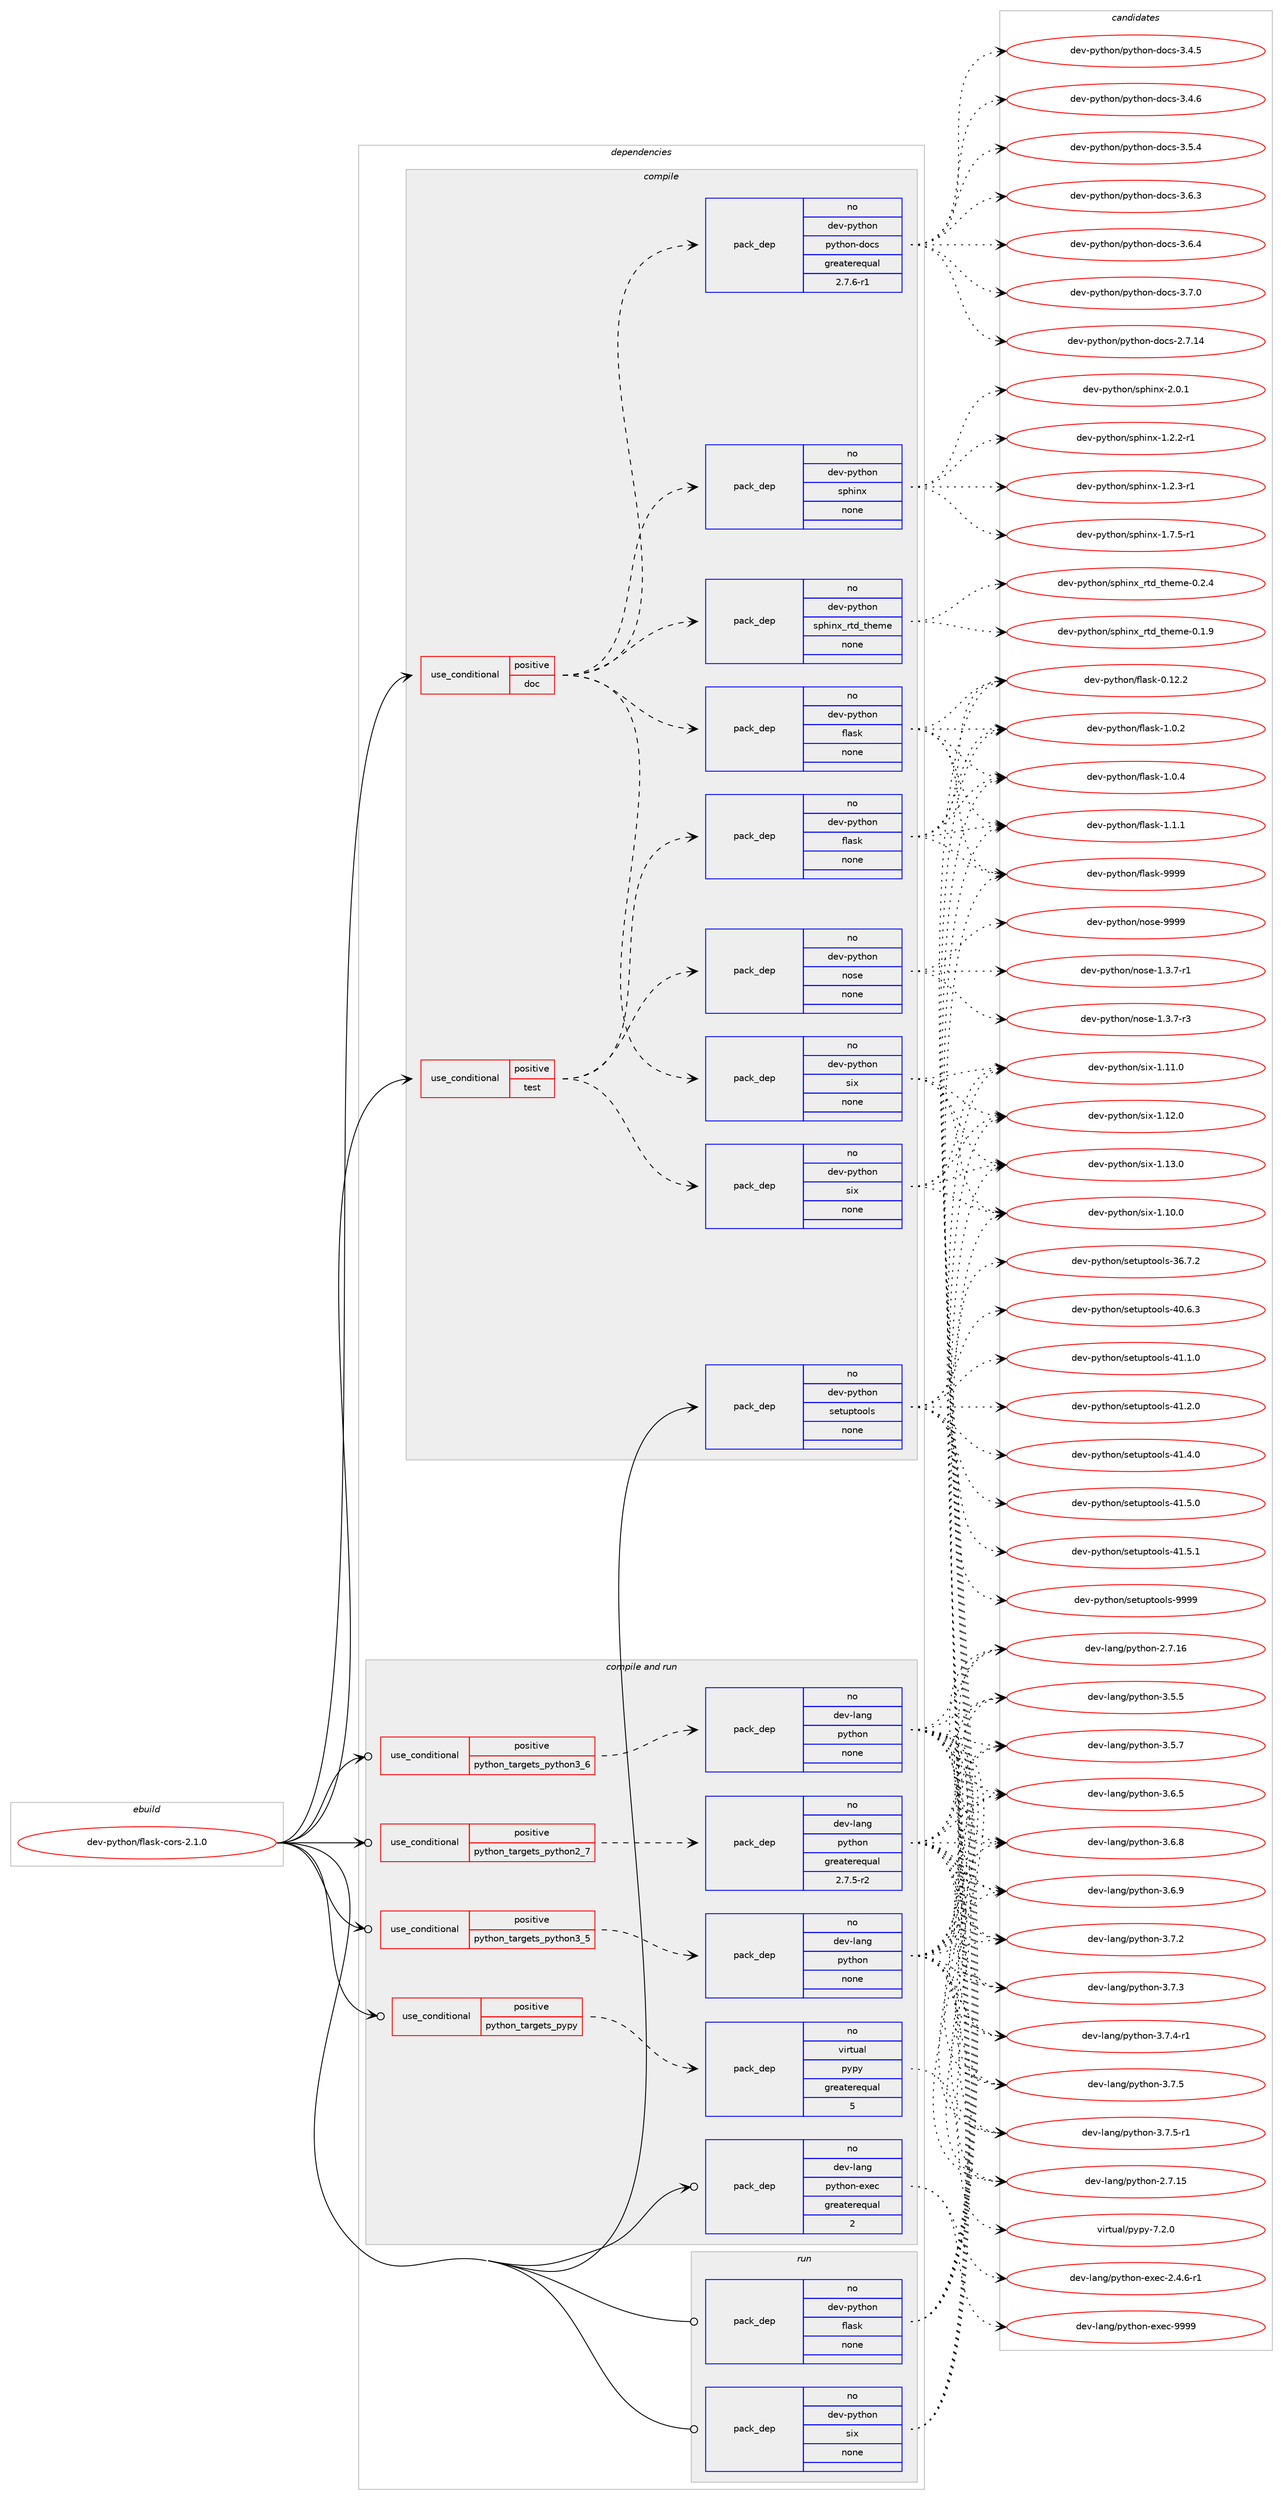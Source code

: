 digraph prolog {

# *************
# Graph options
# *************

newrank=true;
concentrate=true;
compound=true;
graph [rankdir=LR,fontname=Helvetica,fontsize=10,ranksep=1.5];#, ranksep=2.5, nodesep=0.2];
edge  [arrowhead=vee];
node  [fontname=Helvetica,fontsize=10];

# **********
# The ebuild
# **********

subgraph cluster_leftcol {
color=gray;
rank=same;
label=<<i>ebuild</i>>;
id [label="dev-python/flask-cors-2.1.0", color=red, width=4, href="../dev-python/flask-cors-2.1.0.svg"];
}

# ****************
# The dependencies
# ****************

subgraph cluster_midcol {
color=gray;
label=<<i>dependencies</i>>;
subgraph cluster_compile {
fillcolor="#eeeeee";
style=filled;
label=<<i>compile</i>>;
subgraph cond139463 {
dependency604904 [label=<<TABLE BORDER="0" CELLBORDER="1" CELLSPACING="0" CELLPADDING="4"><TR><TD ROWSPAN="3" CELLPADDING="10">use_conditional</TD></TR><TR><TD>positive</TD></TR><TR><TD>doc</TD></TR></TABLE>>, shape=none, color=red];
subgraph pack453644 {
dependency604905 [label=<<TABLE BORDER="0" CELLBORDER="1" CELLSPACING="0" CELLPADDING="4" WIDTH="220"><TR><TD ROWSPAN="6" CELLPADDING="30">pack_dep</TD></TR><TR><TD WIDTH="110">no</TD></TR><TR><TD>dev-python</TD></TR><TR><TD>flask</TD></TR><TR><TD>none</TD></TR><TR><TD></TD></TR></TABLE>>, shape=none, color=blue];
}
dependency604904:e -> dependency604905:w [weight=20,style="dashed",arrowhead="vee"];
subgraph pack453645 {
dependency604906 [label=<<TABLE BORDER="0" CELLBORDER="1" CELLSPACING="0" CELLPADDING="4" WIDTH="220"><TR><TD ROWSPAN="6" CELLPADDING="30">pack_dep</TD></TR><TR><TD WIDTH="110">no</TD></TR><TR><TD>dev-python</TD></TR><TR><TD>six</TD></TR><TR><TD>none</TD></TR><TR><TD></TD></TR></TABLE>>, shape=none, color=blue];
}
dependency604904:e -> dependency604906:w [weight=20,style="dashed",arrowhead="vee"];
subgraph pack453646 {
dependency604907 [label=<<TABLE BORDER="0" CELLBORDER="1" CELLSPACING="0" CELLPADDING="4" WIDTH="220"><TR><TD ROWSPAN="6" CELLPADDING="30">pack_dep</TD></TR><TR><TD WIDTH="110">no</TD></TR><TR><TD>dev-python</TD></TR><TR><TD>sphinx</TD></TR><TR><TD>none</TD></TR><TR><TD></TD></TR></TABLE>>, shape=none, color=blue];
}
dependency604904:e -> dependency604907:w [weight=20,style="dashed",arrowhead="vee"];
subgraph pack453647 {
dependency604908 [label=<<TABLE BORDER="0" CELLBORDER="1" CELLSPACING="0" CELLPADDING="4" WIDTH="220"><TR><TD ROWSPAN="6" CELLPADDING="30">pack_dep</TD></TR><TR><TD WIDTH="110">no</TD></TR><TR><TD>dev-python</TD></TR><TR><TD>python-docs</TD></TR><TR><TD>greaterequal</TD></TR><TR><TD>2.7.6-r1</TD></TR></TABLE>>, shape=none, color=blue];
}
dependency604904:e -> dependency604908:w [weight=20,style="dashed",arrowhead="vee"];
subgraph pack453648 {
dependency604909 [label=<<TABLE BORDER="0" CELLBORDER="1" CELLSPACING="0" CELLPADDING="4" WIDTH="220"><TR><TD ROWSPAN="6" CELLPADDING="30">pack_dep</TD></TR><TR><TD WIDTH="110">no</TD></TR><TR><TD>dev-python</TD></TR><TR><TD>sphinx_rtd_theme</TD></TR><TR><TD>none</TD></TR><TR><TD></TD></TR></TABLE>>, shape=none, color=blue];
}
dependency604904:e -> dependency604909:w [weight=20,style="dashed",arrowhead="vee"];
}
id:e -> dependency604904:w [weight=20,style="solid",arrowhead="vee"];
subgraph cond139464 {
dependency604910 [label=<<TABLE BORDER="0" CELLBORDER="1" CELLSPACING="0" CELLPADDING="4"><TR><TD ROWSPAN="3" CELLPADDING="10">use_conditional</TD></TR><TR><TD>positive</TD></TR><TR><TD>test</TD></TR></TABLE>>, shape=none, color=red];
subgraph pack453649 {
dependency604911 [label=<<TABLE BORDER="0" CELLBORDER="1" CELLSPACING="0" CELLPADDING="4" WIDTH="220"><TR><TD ROWSPAN="6" CELLPADDING="30">pack_dep</TD></TR><TR><TD WIDTH="110">no</TD></TR><TR><TD>dev-python</TD></TR><TR><TD>flask</TD></TR><TR><TD>none</TD></TR><TR><TD></TD></TR></TABLE>>, shape=none, color=blue];
}
dependency604910:e -> dependency604911:w [weight=20,style="dashed",arrowhead="vee"];
subgraph pack453650 {
dependency604912 [label=<<TABLE BORDER="0" CELLBORDER="1" CELLSPACING="0" CELLPADDING="4" WIDTH="220"><TR><TD ROWSPAN="6" CELLPADDING="30">pack_dep</TD></TR><TR><TD WIDTH="110">no</TD></TR><TR><TD>dev-python</TD></TR><TR><TD>six</TD></TR><TR><TD>none</TD></TR><TR><TD></TD></TR></TABLE>>, shape=none, color=blue];
}
dependency604910:e -> dependency604912:w [weight=20,style="dashed",arrowhead="vee"];
subgraph pack453651 {
dependency604913 [label=<<TABLE BORDER="0" CELLBORDER="1" CELLSPACING="0" CELLPADDING="4" WIDTH="220"><TR><TD ROWSPAN="6" CELLPADDING="30">pack_dep</TD></TR><TR><TD WIDTH="110">no</TD></TR><TR><TD>dev-python</TD></TR><TR><TD>nose</TD></TR><TR><TD>none</TD></TR><TR><TD></TD></TR></TABLE>>, shape=none, color=blue];
}
dependency604910:e -> dependency604913:w [weight=20,style="dashed",arrowhead="vee"];
}
id:e -> dependency604910:w [weight=20,style="solid",arrowhead="vee"];
subgraph pack453652 {
dependency604914 [label=<<TABLE BORDER="0" CELLBORDER="1" CELLSPACING="0" CELLPADDING="4" WIDTH="220"><TR><TD ROWSPAN="6" CELLPADDING="30">pack_dep</TD></TR><TR><TD WIDTH="110">no</TD></TR><TR><TD>dev-python</TD></TR><TR><TD>setuptools</TD></TR><TR><TD>none</TD></TR><TR><TD></TD></TR></TABLE>>, shape=none, color=blue];
}
id:e -> dependency604914:w [weight=20,style="solid",arrowhead="vee"];
}
subgraph cluster_compileandrun {
fillcolor="#eeeeee";
style=filled;
label=<<i>compile and run</i>>;
subgraph cond139465 {
dependency604915 [label=<<TABLE BORDER="0" CELLBORDER="1" CELLSPACING="0" CELLPADDING="4"><TR><TD ROWSPAN="3" CELLPADDING="10">use_conditional</TD></TR><TR><TD>positive</TD></TR><TR><TD>python_targets_pypy</TD></TR></TABLE>>, shape=none, color=red];
subgraph pack453653 {
dependency604916 [label=<<TABLE BORDER="0" CELLBORDER="1" CELLSPACING="0" CELLPADDING="4" WIDTH="220"><TR><TD ROWSPAN="6" CELLPADDING="30">pack_dep</TD></TR><TR><TD WIDTH="110">no</TD></TR><TR><TD>virtual</TD></TR><TR><TD>pypy</TD></TR><TR><TD>greaterequal</TD></TR><TR><TD>5</TD></TR></TABLE>>, shape=none, color=blue];
}
dependency604915:e -> dependency604916:w [weight=20,style="dashed",arrowhead="vee"];
}
id:e -> dependency604915:w [weight=20,style="solid",arrowhead="odotvee"];
subgraph cond139466 {
dependency604917 [label=<<TABLE BORDER="0" CELLBORDER="1" CELLSPACING="0" CELLPADDING="4"><TR><TD ROWSPAN="3" CELLPADDING="10">use_conditional</TD></TR><TR><TD>positive</TD></TR><TR><TD>python_targets_python2_7</TD></TR></TABLE>>, shape=none, color=red];
subgraph pack453654 {
dependency604918 [label=<<TABLE BORDER="0" CELLBORDER="1" CELLSPACING="0" CELLPADDING="4" WIDTH="220"><TR><TD ROWSPAN="6" CELLPADDING="30">pack_dep</TD></TR><TR><TD WIDTH="110">no</TD></TR><TR><TD>dev-lang</TD></TR><TR><TD>python</TD></TR><TR><TD>greaterequal</TD></TR><TR><TD>2.7.5-r2</TD></TR></TABLE>>, shape=none, color=blue];
}
dependency604917:e -> dependency604918:w [weight=20,style="dashed",arrowhead="vee"];
}
id:e -> dependency604917:w [weight=20,style="solid",arrowhead="odotvee"];
subgraph cond139467 {
dependency604919 [label=<<TABLE BORDER="0" CELLBORDER="1" CELLSPACING="0" CELLPADDING="4"><TR><TD ROWSPAN="3" CELLPADDING="10">use_conditional</TD></TR><TR><TD>positive</TD></TR><TR><TD>python_targets_python3_5</TD></TR></TABLE>>, shape=none, color=red];
subgraph pack453655 {
dependency604920 [label=<<TABLE BORDER="0" CELLBORDER="1" CELLSPACING="0" CELLPADDING="4" WIDTH="220"><TR><TD ROWSPAN="6" CELLPADDING="30">pack_dep</TD></TR><TR><TD WIDTH="110">no</TD></TR><TR><TD>dev-lang</TD></TR><TR><TD>python</TD></TR><TR><TD>none</TD></TR><TR><TD></TD></TR></TABLE>>, shape=none, color=blue];
}
dependency604919:e -> dependency604920:w [weight=20,style="dashed",arrowhead="vee"];
}
id:e -> dependency604919:w [weight=20,style="solid",arrowhead="odotvee"];
subgraph cond139468 {
dependency604921 [label=<<TABLE BORDER="0" CELLBORDER="1" CELLSPACING="0" CELLPADDING="4"><TR><TD ROWSPAN="3" CELLPADDING="10">use_conditional</TD></TR><TR><TD>positive</TD></TR><TR><TD>python_targets_python3_6</TD></TR></TABLE>>, shape=none, color=red];
subgraph pack453656 {
dependency604922 [label=<<TABLE BORDER="0" CELLBORDER="1" CELLSPACING="0" CELLPADDING="4" WIDTH="220"><TR><TD ROWSPAN="6" CELLPADDING="30">pack_dep</TD></TR><TR><TD WIDTH="110">no</TD></TR><TR><TD>dev-lang</TD></TR><TR><TD>python</TD></TR><TR><TD>none</TD></TR><TR><TD></TD></TR></TABLE>>, shape=none, color=blue];
}
dependency604921:e -> dependency604922:w [weight=20,style="dashed",arrowhead="vee"];
}
id:e -> dependency604921:w [weight=20,style="solid",arrowhead="odotvee"];
subgraph pack453657 {
dependency604923 [label=<<TABLE BORDER="0" CELLBORDER="1" CELLSPACING="0" CELLPADDING="4" WIDTH="220"><TR><TD ROWSPAN="6" CELLPADDING="30">pack_dep</TD></TR><TR><TD WIDTH="110">no</TD></TR><TR><TD>dev-lang</TD></TR><TR><TD>python-exec</TD></TR><TR><TD>greaterequal</TD></TR><TR><TD>2</TD></TR></TABLE>>, shape=none, color=blue];
}
id:e -> dependency604923:w [weight=20,style="solid",arrowhead="odotvee"];
}
subgraph cluster_run {
fillcolor="#eeeeee";
style=filled;
label=<<i>run</i>>;
subgraph pack453658 {
dependency604924 [label=<<TABLE BORDER="0" CELLBORDER="1" CELLSPACING="0" CELLPADDING="4" WIDTH="220"><TR><TD ROWSPAN="6" CELLPADDING="30">pack_dep</TD></TR><TR><TD WIDTH="110">no</TD></TR><TR><TD>dev-python</TD></TR><TR><TD>flask</TD></TR><TR><TD>none</TD></TR><TR><TD></TD></TR></TABLE>>, shape=none, color=blue];
}
id:e -> dependency604924:w [weight=20,style="solid",arrowhead="odot"];
subgraph pack453659 {
dependency604925 [label=<<TABLE BORDER="0" CELLBORDER="1" CELLSPACING="0" CELLPADDING="4" WIDTH="220"><TR><TD ROWSPAN="6" CELLPADDING="30">pack_dep</TD></TR><TR><TD WIDTH="110">no</TD></TR><TR><TD>dev-python</TD></TR><TR><TD>six</TD></TR><TR><TD>none</TD></TR><TR><TD></TD></TR></TABLE>>, shape=none, color=blue];
}
id:e -> dependency604925:w [weight=20,style="solid",arrowhead="odot"];
}
}

# **************
# The candidates
# **************

subgraph cluster_choices {
rank=same;
color=gray;
label=<<i>candidates</i>>;

subgraph choice453644 {
color=black;
nodesep=1;
choice10010111845112121116104111110471021089711510745484649504650 [label="dev-python/flask-0.12.2", color=red, width=4,href="../dev-python/flask-0.12.2.svg"];
choice100101118451121211161041111104710210897115107454946484650 [label="dev-python/flask-1.0.2", color=red, width=4,href="../dev-python/flask-1.0.2.svg"];
choice100101118451121211161041111104710210897115107454946484652 [label="dev-python/flask-1.0.4", color=red, width=4,href="../dev-python/flask-1.0.4.svg"];
choice100101118451121211161041111104710210897115107454946494649 [label="dev-python/flask-1.1.1", color=red, width=4,href="../dev-python/flask-1.1.1.svg"];
choice1001011184511212111610411111047102108971151074557575757 [label="dev-python/flask-9999", color=red, width=4,href="../dev-python/flask-9999.svg"];
dependency604905:e -> choice10010111845112121116104111110471021089711510745484649504650:w [style=dotted,weight="100"];
dependency604905:e -> choice100101118451121211161041111104710210897115107454946484650:w [style=dotted,weight="100"];
dependency604905:e -> choice100101118451121211161041111104710210897115107454946484652:w [style=dotted,weight="100"];
dependency604905:e -> choice100101118451121211161041111104710210897115107454946494649:w [style=dotted,weight="100"];
dependency604905:e -> choice1001011184511212111610411111047102108971151074557575757:w [style=dotted,weight="100"];
}
subgraph choice453645 {
color=black;
nodesep=1;
choice100101118451121211161041111104711510512045494649484648 [label="dev-python/six-1.10.0", color=red, width=4,href="../dev-python/six-1.10.0.svg"];
choice100101118451121211161041111104711510512045494649494648 [label="dev-python/six-1.11.0", color=red, width=4,href="../dev-python/six-1.11.0.svg"];
choice100101118451121211161041111104711510512045494649504648 [label="dev-python/six-1.12.0", color=red, width=4,href="../dev-python/six-1.12.0.svg"];
choice100101118451121211161041111104711510512045494649514648 [label="dev-python/six-1.13.0", color=red, width=4,href="../dev-python/six-1.13.0.svg"];
dependency604906:e -> choice100101118451121211161041111104711510512045494649484648:w [style=dotted,weight="100"];
dependency604906:e -> choice100101118451121211161041111104711510512045494649494648:w [style=dotted,weight="100"];
dependency604906:e -> choice100101118451121211161041111104711510512045494649504648:w [style=dotted,weight="100"];
dependency604906:e -> choice100101118451121211161041111104711510512045494649514648:w [style=dotted,weight="100"];
}
subgraph choice453646 {
color=black;
nodesep=1;
choice10010111845112121116104111110471151121041051101204549465046504511449 [label="dev-python/sphinx-1.2.2-r1", color=red, width=4,href="../dev-python/sphinx-1.2.2-r1.svg"];
choice10010111845112121116104111110471151121041051101204549465046514511449 [label="dev-python/sphinx-1.2.3-r1", color=red, width=4,href="../dev-python/sphinx-1.2.3-r1.svg"];
choice10010111845112121116104111110471151121041051101204549465546534511449 [label="dev-python/sphinx-1.7.5-r1", color=red, width=4,href="../dev-python/sphinx-1.7.5-r1.svg"];
choice1001011184511212111610411111047115112104105110120455046484649 [label="dev-python/sphinx-2.0.1", color=red, width=4,href="../dev-python/sphinx-2.0.1.svg"];
dependency604907:e -> choice10010111845112121116104111110471151121041051101204549465046504511449:w [style=dotted,weight="100"];
dependency604907:e -> choice10010111845112121116104111110471151121041051101204549465046514511449:w [style=dotted,weight="100"];
dependency604907:e -> choice10010111845112121116104111110471151121041051101204549465546534511449:w [style=dotted,weight="100"];
dependency604907:e -> choice1001011184511212111610411111047115112104105110120455046484649:w [style=dotted,weight="100"];
}
subgraph choice453647 {
color=black;
nodesep=1;
choice1001011184511212111610411111047112121116104111110451001119911545504655464952 [label="dev-python/python-docs-2.7.14", color=red, width=4,href="../dev-python/python-docs-2.7.14.svg"];
choice10010111845112121116104111110471121211161041111104510011199115455146524653 [label="dev-python/python-docs-3.4.5", color=red, width=4,href="../dev-python/python-docs-3.4.5.svg"];
choice10010111845112121116104111110471121211161041111104510011199115455146524654 [label="dev-python/python-docs-3.4.6", color=red, width=4,href="../dev-python/python-docs-3.4.6.svg"];
choice10010111845112121116104111110471121211161041111104510011199115455146534652 [label="dev-python/python-docs-3.5.4", color=red, width=4,href="../dev-python/python-docs-3.5.4.svg"];
choice10010111845112121116104111110471121211161041111104510011199115455146544651 [label="dev-python/python-docs-3.6.3", color=red, width=4,href="../dev-python/python-docs-3.6.3.svg"];
choice10010111845112121116104111110471121211161041111104510011199115455146544652 [label="dev-python/python-docs-3.6.4", color=red, width=4,href="../dev-python/python-docs-3.6.4.svg"];
choice10010111845112121116104111110471121211161041111104510011199115455146554648 [label="dev-python/python-docs-3.7.0", color=red, width=4,href="../dev-python/python-docs-3.7.0.svg"];
dependency604908:e -> choice1001011184511212111610411111047112121116104111110451001119911545504655464952:w [style=dotted,weight="100"];
dependency604908:e -> choice10010111845112121116104111110471121211161041111104510011199115455146524653:w [style=dotted,weight="100"];
dependency604908:e -> choice10010111845112121116104111110471121211161041111104510011199115455146524654:w [style=dotted,weight="100"];
dependency604908:e -> choice10010111845112121116104111110471121211161041111104510011199115455146534652:w [style=dotted,weight="100"];
dependency604908:e -> choice10010111845112121116104111110471121211161041111104510011199115455146544651:w [style=dotted,weight="100"];
dependency604908:e -> choice10010111845112121116104111110471121211161041111104510011199115455146544652:w [style=dotted,weight="100"];
dependency604908:e -> choice10010111845112121116104111110471121211161041111104510011199115455146554648:w [style=dotted,weight="100"];
}
subgraph choice453648 {
color=black;
nodesep=1;
choice10010111845112121116104111110471151121041051101209511411610095116104101109101454846494657 [label="dev-python/sphinx_rtd_theme-0.1.9", color=red, width=4,href="../dev-python/sphinx_rtd_theme-0.1.9.svg"];
choice10010111845112121116104111110471151121041051101209511411610095116104101109101454846504652 [label="dev-python/sphinx_rtd_theme-0.2.4", color=red, width=4,href="../dev-python/sphinx_rtd_theme-0.2.4.svg"];
dependency604909:e -> choice10010111845112121116104111110471151121041051101209511411610095116104101109101454846494657:w [style=dotted,weight="100"];
dependency604909:e -> choice10010111845112121116104111110471151121041051101209511411610095116104101109101454846504652:w [style=dotted,weight="100"];
}
subgraph choice453649 {
color=black;
nodesep=1;
choice10010111845112121116104111110471021089711510745484649504650 [label="dev-python/flask-0.12.2", color=red, width=4,href="../dev-python/flask-0.12.2.svg"];
choice100101118451121211161041111104710210897115107454946484650 [label="dev-python/flask-1.0.2", color=red, width=4,href="../dev-python/flask-1.0.2.svg"];
choice100101118451121211161041111104710210897115107454946484652 [label="dev-python/flask-1.0.4", color=red, width=4,href="../dev-python/flask-1.0.4.svg"];
choice100101118451121211161041111104710210897115107454946494649 [label="dev-python/flask-1.1.1", color=red, width=4,href="../dev-python/flask-1.1.1.svg"];
choice1001011184511212111610411111047102108971151074557575757 [label="dev-python/flask-9999", color=red, width=4,href="../dev-python/flask-9999.svg"];
dependency604911:e -> choice10010111845112121116104111110471021089711510745484649504650:w [style=dotted,weight="100"];
dependency604911:e -> choice100101118451121211161041111104710210897115107454946484650:w [style=dotted,weight="100"];
dependency604911:e -> choice100101118451121211161041111104710210897115107454946484652:w [style=dotted,weight="100"];
dependency604911:e -> choice100101118451121211161041111104710210897115107454946494649:w [style=dotted,weight="100"];
dependency604911:e -> choice1001011184511212111610411111047102108971151074557575757:w [style=dotted,weight="100"];
}
subgraph choice453650 {
color=black;
nodesep=1;
choice100101118451121211161041111104711510512045494649484648 [label="dev-python/six-1.10.0", color=red, width=4,href="../dev-python/six-1.10.0.svg"];
choice100101118451121211161041111104711510512045494649494648 [label="dev-python/six-1.11.0", color=red, width=4,href="../dev-python/six-1.11.0.svg"];
choice100101118451121211161041111104711510512045494649504648 [label="dev-python/six-1.12.0", color=red, width=4,href="../dev-python/six-1.12.0.svg"];
choice100101118451121211161041111104711510512045494649514648 [label="dev-python/six-1.13.0", color=red, width=4,href="../dev-python/six-1.13.0.svg"];
dependency604912:e -> choice100101118451121211161041111104711510512045494649484648:w [style=dotted,weight="100"];
dependency604912:e -> choice100101118451121211161041111104711510512045494649494648:w [style=dotted,weight="100"];
dependency604912:e -> choice100101118451121211161041111104711510512045494649504648:w [style=dotted,weight="100"];
dependency604912:e -> choice100101118451121211161041111104711510512045494649514648:w [style=dotted,weight="100"];
}
subgraph choice453651 {
color=black;
nodesep=1;
choice10010111845112121116104111110471101111151014549465146554511449 [label="dev-python/nose-1.3.7-r1", color=red, width=4,href="../dev-python/nose-1.3.7-r1.svg"];
choice10010111845112121116104111110471101111151014549465146554511451 [label="dev-python/nose-1.3.7-r3", color=red, width=4,href="../dev-python/nose-1.3.7-r3.svg"];
choice10010111845112121116104111110471101111151014557575757 [label="dev-python/nose-9999", color=red, width=4,href="../dev-python/nose-9999.svg"];
dependency604913:e -> choice10010111845112121116104111110471101111151014549465146554511449:w [style=dotted,weight="100"];
dependency604913:e -> choice10010111845112121116104111110471101111151014549465146554511451:w [style=dotted,weight="100"];
dependency604913:e -> choice10010111845112121116104111110471101111151014557575757:w [style=dotted,weight="100"];
}
subgraph choice453652 {
color=black;
nodesep=1;
choice100101118451121211161041111104711510111611711211611111110811545515446554650 [label="dev-python/setuptools-36.7.2", color=red, width=4,href="../dev-python/setuptools-36.7.2.svg"];
choice100101118451121211161041111104711510111611711211611111110811545524846544651 [label="dev-python/setuptools-40.6.3", color=red, width=4,href="../dev-python/setuptools-40.6.3.svg"];
choice100101118451121211161041111104711510111611711211611111110811545524946494648 [label="dev-python/setuptools-41.1.0", color=red, width=4,href="../dev-python/setuptools-41.1.0.svg"];
choice100101118451121211161041111104711510111611711211611111110811545524946504648 [label="dev-python/setuptools-41.2.0", color=red, width=4,href="../dev-python/setuptools-41.2.0.svg"];
choice100101118451121211161041111104711510111611711211611111110811545524946524648 [label="dev-python/setuptools-41.4.0", color=red, width=4,href="../dev-python/setuptools-41.4.0.svg"];
choice100101118451121211161041111104711510111611711211611111110811545524946534648 [label="dev-python/setuptools-41.5.0", color=red, width=4,href="../dev-python/setuptools-41.5.0.svg"];
choice100101118451121211161041111104711510111611711211611111110811545524946534649 [label="dev-python/setuptools-41.5.1", color=red, width=4,href="../dev-python/setuptools-41.5.1.svg"];
choice10010111845112121116104111110471151011161171121161111111081154557575757 [label="dev-python/setuptools-9999", color=red, width=4,href="../dev-python/setuptools-9999.svg"];
dependency604914:e -> choice100101118451121211161041111104711510111611711211611111110811545515446554650:w [style=dotted,weight="100"];
dependency604914:e -> choice100101118451121211161041111104711510111611711211611111110811545524846544651:w [style=dotted,weight="100"];
dependency604914:e -> choice100101118451121211161041111104711510111611711211611111110811545524946494648:w [style=dotted,weight="100"];
dependency604914:e -> choice100101118451121211161041111104711510111611711211611111110811545524946504648:w [style=dotted,weight="100"];
dependency604914:e -> choice100101118451121211161041111104711510111611711211611111110811545524946524648:w [style=dotted,weight="100"];
dependency604914:e -> choice100101118451121211161041111104711510111611711211611111110811545524946534648:w [style=dotted,weight="100"];
dependency604914:e -> choice100101118451121211161041111104711510111611711211611111110811545524946534649:w [style=dotted,weight="100"];
dependency604914:e -> choice10010111845112121116104111110471151011161171121161111111081154557575757:w [style=dotted,weight="100"];
}
subgraph choice453653 {
color=black;
nodesep=1;
choice1181051141161179710847112121112121455546504648 [label="virtual/pypy-7.2.0", color=red, width=4,href="../virtual/pypy-7.2.0.svg"];
dependency604916:e -> choice1181051141161179710847112121112121455546504648:w [style=dotted,weight="100"];
}
subgraph choice453654 {
color=black;
nodesep=1;
choice10010111845108971101034711212111610411111045504655464953 [label="dev-lang/python-2.7.15", color=red, width=4,href="../dev-lang/python-2.7.15.svg"];
choice10010111845108971101034711212111610411111045504655464954 [label="dev-lang/python-2.7.16", color=red, width=4,href="../dev-lang/python-2.7.16.svg"];
choice100101118451089711010347112121116104111110455146534653 [label="dev-lang/python-3.5.5", color=red, width=4,href="../dev-lang/python-3.5.5.svg"];
choice100101118451089711010347112121116104111110455146534655 [label="dev-lang/python-3.5.7", color=red, width=4,href="../dev-lang/python-3.5.7.svg"];
choice100101118451089711010347112121116104111110455146544653 [label="dev-lang/python-3.6.5", color=red, width=4,href="../dev-lang/python-3.6.5.svg"];
choice100101118451089711010347112121116104111110455146544656 [label="dev-lang/python-3.6.8", color=red, width=4,href="../dev-lang/python-3.6.8.svg"];
choice100101118451089711010347112121116104111110455146544657 [label="dev-lang/python-3.6.9", color=red, width=4,href="../dev-lang/python-3.6.9.svg"];
choice100101118451089711010347112121116104111110455146554650 [label="dev-lang/python-3.7.2", color=red, width=4,href="../dev-lang/python-3.7.2.svg"];
choice100101118451089711010347112121116104111110455146554651 [label="dev-lang/python-3.7.3", color=red, width=4,href="../dev-lang/python-3.7.3.svg"];
choice1001011184510897110103471121211161041111104551465546524511449 [label="dev-lang/python-3.7.4-r1", color=red, width=4,href="../dev-lang/python-3.7.4-r1.svg"];
choice100101118451089711010347112121116104111110455146554653 [label="dev-lang/python-3.7.5", color=red, width=4,href="../dev-lang/python-3.7.5.svg"];
choice1001011184510897110103471121211161041111104551465546534511449 [label="dev-lang/python-3.7.5-r1", color=red, width=4,href="../dev-lang/python-3.7.5-r1.svg"];
dependency604918:e -> choice10010111845108971101034711212111610411111045504655464953:w [style=dotted,weight="100"];
dependency604918:e -> choice10010111845108971101034711212111610411111045504655464954:w [style=dotted,weight="100"];
dependency604918:e -> choice100101118451089711010347112121116104111110455146534653:w [style=dotted,weight="100"];
dependency604918:e -> choice100101118451089711010347112121116104111110455146534655:w [style=dotted,weight="100"];
dependency604918:e -> choice100101118451089711010347112121116104111110455146544653:w [style=dotted,weight="100"];
dependency604918:e -> choice100101118451089711010347112121116104111110455146544656:w [style=dotted,weight="100"];
dependency604918:e -> choice100101118451089711010347112121116104111110455146544657:w [style=dotted,weight="100"];
dependency604918:e -> choice100101118451089711010347112121116104111110455146554650:w [style=dotted,weight="100"];
dependency604918:e -> choice100101118451089711010347112121116104111110455146554651:w [style=dotted,weight="100"];
dependency604918:e -> choice1001011184510897110103471121211161041111104551465546524511449:w [style=dotted,weight="100"];
dependency604918:e -> choice100101118451089711010347112121116104111110455146554653:w [style=dotted,weight="100"];
dependency604918:e -> choice1001011184510897110103471121211161041111104551465546534511449:w [style=dotted,weight="100"];
}
subgraph choice453655 {
color=black;
nodesep=1;
choice10010111845108971101034711212111610411111045504655464953 [label="dev-lang/python-2.7.15", color=red, width=4,href="../dev-lang/python-2.7.15.svg"];
choice10010111845108971101034711212111610411111045504655464954 [label="dev-lang/python-2.7.16", color=red, width=4,href="../dev-lang/python-2.7.16.svg"];
choice100101118451089711010347112121116104111110455146534653 [label="dev-lang/python-3.5.5", color=red, width=4,href="../dev-lang/python-3.5.5.svg"];
choice100101118451089711010347112121116104111110455146534655 [label="dev-lang/python-3.5.7", color=red, width=4,href="../dev-lang/python-3.5.7.svg"];
choice100101118451089711010347112121116104111110455146544653 [label="dev-lang/python-3.6.5", color=red, width=4,href="../dev-lang/python-3.6.5.svg"];
choice100101118451089711010347112121116104111110455146544656 [label="dev-lang/python-3.6.8", color=red, width=4,href="../dev-lang/python-3.6.8.svg"];
choice100101118451089711010347112121116104111110455146544657 [label="dev-lang/python-3.6.9", color=red, width=4,href="../dev-lang/python-3.6.9.svg"];
choice100101118451089711010347112121116104111110455146554650 [label="dev-lang/python-3.7.2", color=red, width=4,href="../dev-lang/python-3.7.2.svg"];
choice100101118451089711010347112121116104111110455146554651 [label="dev-lang/python-3.7.3", color=red, width=4,href="../dev-lang/python-3.7.3.svg"];
choice1001011184510897110103471121211161041111104551465546524511449 [label="dev-lang/python-3.7.4-r1", color=red, width=4,href="../dev-lang/python-3.7.4-r1.svg"];
choice100101118451089711010347112121116104111110455146554653 [label="dev-lang/python-3.7.5", color=red, width=4,href="../dev-lang/python-3.7.5.svg"];
choice1001011184510897110103471121211161041111104551465546534511449 [label="dev-lang/python-3.7.5-r1", color=red, width=4,href="../dev-lang/python-3.7.5-r1.svg"];
dependency604920:e -> choice10010111845108971101034711212111610411111045504655464953:w [style=dotted,weight="100"];
dependency604920:e -> choice10010111845108971101034711212111610411111045504655464954:w [style=dotted,weight="100"];
dependency604920:e -> choice100101118451089711010347112121116104111110455146534653:w [style=dotted,weight="100"];
dependency604920:e -> choice100101118451089711010347112121116104111110455146534655:w [style=dotted,weight="100"];
dependency604920:e -> choice100101118451089711010347112121116104111110455146544653:w [style=dotted,weight="100"];
dependency604920:e -> choice100101118451089711010347112121116104111110455146544656:w [style=dotted,weight="100"];
dependency604920:e -> choice100101118451089711010347112121116104111110455146544657:w [style=dotted,weight="100"];
dependency604920:e -> choice100101118451089711010347112121116104111110455146554650:w [style=dotted,weight="100"];
dependency604920:e -> choice100101118451089711010347112121116104111110455146554651:w [style=dotted,weight="100"];
dependency604920:e -> choice1001011184510897110103471121211161041111104551465546524511449:w [style=dotted,weight="100"];
dependency604920:e -> choice100101118451089711010347112121116104111110455146554653:w [style=dotted,weight="100"];
dependency604920:e -> choice1001011184510897110103471121211161041111104551465546534511449:w [style=dotted,weight="100"];
}
subgraph choice453656 {
color=black;
nodesep=1;
choice10010111845108971101034711212111610411111045504655464953 [label="dev-lang/python-2.7.15", color=red, width=4,href="../dev-lang/python-2.7.15.svg"];
choice10010111845108971101034711212111610411111045504655464954 [label="dev-lang/python-2.7.16", color=red, width=4,href="../dev-lang/python-2.7.16.svg"];
choice100101118451089711010347112121116104111110455146534653 [label="dev-lang/python-3.5.5", color=red, width=4,href="../dev-lang/python-3.5.5.svg"];
choice100101118451089711010347112121116104111110455146534655 [label="dev-lang/python-3.5.7", color=red, width=4,href="../dev-lang/python-3.5.7.svg"];
choice100101118451089711010347112121116104111110455146544653 [label="dev-lang/python-3.6.5", color=red, width=4,href="../dev-lang/python-3.6.5.svg"];
choice100101118451089711010347112121116104111110455146544656 [label="dev-lang/python-3.6.8", color=red, width=4,href="../dev-lang/python-3.6.8.svg"];
choice100101118451089711010347112121116104111110455146544657 [label="dev-lang/python-3.6.9", color=red, width=4,href="../dev-lang/python-3.6.9.svg"];
choice100101118451089711010347112121116104111110455146554650 [label="dev-lang/python-3.7.2", color=red, width=4,href="../dev-lang/python-3.7.2.svg"];
choice100101118451089711010347112121116104111110455146554651 [label="dev-lang/python-3.7.3", color=red, width=4,href="../dev-lang/python-3.7.3.svg"];
choice1001011184510897110103471121211161041111104551465546524511449 [label="dev-lang/python-3.7.4-r1", color=red, width=4,href="../dev-lang/python-3.7.4-r1.svg"];
choice100101118451089711010347112121116104111110455146554653 [label="dev-lang/python-3.7.5", color=red, width=4,href="../dev-lang/python-3.7.5.svg"];
choice1001011184510897110103471121211161041111104551465546534511449 [label="dev-lang/python-3.7.5-r1", color=red, width=4,href="../dev-lang/python-3.7.5-r1.svg"];
dependency604922:e -> choice10010111845108971101034711212111610411111045504655464953:w [style=dotted,weight="100"];
dependency604922:e -> choice10010111845108971101034711212111610411111045504655464954:w [style=dotted,weight="100"];
dependency604922:e -> choice100101118451089711010347112121116104111110455146534653:w [style=dotted,weight="100"];
dependency604922:e -> choice100101118451089711010347112121116104111110455146534655:w [style=dotted,weight="100"];
dependency604922:e -> choice100101118451089711010347112121116104111110455146544653:w [style=dotted,weight="100"];
dependency604922:e -> choice100101118451089711010347112121116104111110455146544656:w [style=dotted,weight="100"];
dependency604922:e -> choice100101118451089711010347112121116104111110455146544657:w [style=dotted,weight="100"];
dependency604922:e -> choice100101118451089711010347112121116104111110455146554650:w [style=dotted,weight="100"];
dependency604922:e -> choice100101118451089711010347112121116104111110455146554651:w [style=dotted,weight="100"];
dependency604922:e -> choice1001011184510897110103471121211161041111104551465546524511449:w [style=dotted,weight="100"];
dependency604922:e -> choice100101118451089711010347112121116104111110455146554653:w [style=dotted,weight="100"];
dependency604922:e -> choice1001011184510897110103471121211161041111104551465546534511449:w [style=dotted,weight="100"];
}
subgraph choice453657 {
color=black;
nodesep=1;
choice10010111845108971101034711212111610411111045101120101994550465246544511449 [label="dev-lang/python-exec-2.4.6-r1", color=red, width=4,href="../dev-lang/python-exec-2.4.6-r1.svg"];
choice10010111845108971101034711212111610411111045101120101994557575757 [label="dev-lang/python-exec-9999", color=red, width=4,href="../dev-lang/python-exec-9999.svg"];
dependency604923:e -> choice10010111845108971101034711212111610411111045101120101994550465246544511449:w [style=dotted,weight="100"];
dependency604923:e -> choice10010111845108971101034711212111610411111045101120101994557575757:w [style=dotted,weight="100"];
}
subgraph choice453658 {
color=black;
nodesep=1;
choice10010111845112121116104111110471021089711510745484649504650 [label="dev-python/flask-0.12.2", color=red, width=4,href="../dev-python/flask-0.12.2.svg"];
choice100101118451121211161041111104710210897115107454946484650 [label="dev-python/flask-1.0.2", color=red, width=4,href="../dev-python/flask-1.0.2.svg"];
choice100101118451121211161041111104710210897115107454946484652 [label="dev-python/flask-1.0.4", color=red, width=4,href="../dev-python/flask-1.0.4.svg"];
choice100101118451121211161041111104710210897115107454946494649 [label="dev-python/flask-1.1.1", color=red, width=4,href="../dev-python/flask-1.1.1.svg"];
choice1001011184511212111610411111047102108971151074557575757 [label="dev-python/flask-9999", color=red, width=4,href="../dev-python/flask-9999.svg"];
dependency604924:e -> choice10010111845112121116104111110471021089711510745484649504650:w [style=dotted,weight="100"];
dependency604924:e -> choice100101118451121211161041111104710210897115107454946484650:w [style=dotted,weight="100"];
dependency604924:e -> choice100101118451121211161041111104710210897115107454946484652:w [style=dotted,weight="100"];
dependency604924:e -> choice100101118451121211161041111104710210897115107454946494649:w [style=dotted,weight="100"];
dependency604924:e -> choice1001011184511212111610411111047102108971151074557575757:w [style=dotted,weight="100"];
}
subgraph choice453659 {
color=black;
nodesep=1;
choice100101118451121211161041111104711510512045494649484648 [label="dev-python/six-1.10.0", color=red, width=4,href="../dev-python/six-1.10.0.svg"];
choice100101118451121211161041111104711510512045494649494648 [label="dev-python/six-1.11.0", color=red, width=4,href="../dev-python/six-1.11.0.svg"];
choice100101118451121211161041111104711510512045494649504648 [label="dev-python/six-1.12.0", color=red, width=4,href="../dev-python/six-1.12.0.svg"];
choice100101118451121211161041111104711510512045494649514648 [label="dev-python/six-1.13.0", color=red, width=4,href="../dev-python/six-1.13.0.svg"];
dependency604925:e -> choice100101118451121211161041111104711510512045494649484648:w [style=dotted,weight="100"];
dependency604925:e -> choice100101118451121211161041111104711510512045494649494648:w [style=dotted,weight="100"];
dependency604925:e -> choice100101118451121211161041111104711510512045494649504648:w [style=dotted,weight="100"];
dependency604925:e -> choice100101118451121211161041111104711510512045494649514648:w [style=dotted,weight="100"];
}
}

}
